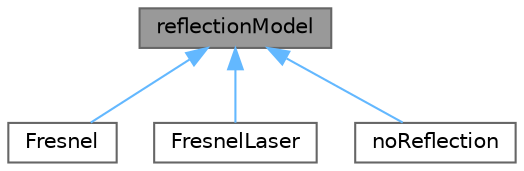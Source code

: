 digraph "reflectionModel"
{
 // LATEX_PDF_SIZE
  bgcolor="transparent";
  edge [fontname=Helvetica,fontsize=10,labelfontname=Helvetica,labelfontsize=10];
  node [fontname=Helvetica,fontsize=10,shape=box,height=0.2,width=0.4];
  Node1 [id="Node000001",label="reflectionModel",height=0.2,width=0.4,color="gray40", fillcolor="grey60", style="filled", fontcolor="black",tooltip="Base class for radiation scattering."];
  Node1 -> Node2 [id="edge1_Node000001_Node000002",dir="back",color="steelblue1",style="solid",tooltip=" "];
  Node2 [id="Node000002",label="Fresnel",height=0.2,width=0.4,color="gray40", fillcolor="white", style="filled",URL="$classFoam_1_1radiation_1_1Fresnel.html",tooltip="General Fresnel reflection model bewtween a dialectric and an absorbing medium."];
  Node1 -> Node3 [id="edge2_Node000001_Node000003",dir="back",color="steelblue1",style="solid",tooltip=" "];
  Node3 [id="Node000003",label="FresnelLaser",height=0.2,width=0.4,color="gray40", fillcolor="white", style="filled",URL="$classFoam_1_1radiation_1_1FresnelLaser.html",tooltip="Modified Fresnel reflection model."];
  Node1 -> Node4 [id="edge3_Node000001_Node000004",dir="back",color="steelblue1",style="solid",tooltip=" "];
  Node4 [id="Node000004",label="noReflection",height=0.2,width=0.4,color="gray40", fillcolor="white", style="filled",URL="$classFoam_1_1radiation_1_1noReflection.html",tooltip="Dummy scatter model for 'none'."];
}
